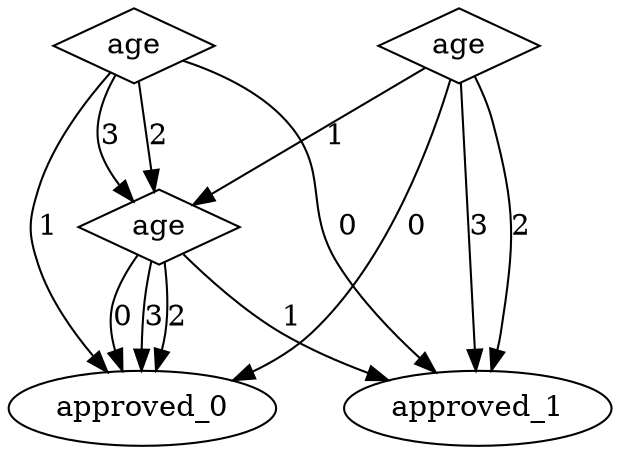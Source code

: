 digraph {
node [label=approved_0,style=""] approved_0
node [label=approved_0,style=""] approved_0
node [label=approved_1,style=""] approved_1
node [label=approved_0,style=""] approved_0
node [label=approved_0,style=""] approved_0
node [label=approved_1,style=""] approved_1
node [label=approved_1,style=""] approved_1
node [label=approved_1,style=""] approved_1
node [label=approved_0,style=""] approved_0
node [label=age,shape="diamond",style=""] 2
node [label=age,shape="diamond",style=""] 1
node [label=age,shape="diamond",style=""] 0

2 -> approved_0 [label="3"]
2 -> approved_0 [label="2"]
2 -> approved_1 [label="1"]
2 -> approved_0 [label="0"]
1 -> 2 [label="3"]
1 -> 2 [label="2"]
1 -> approved_0 [label="1"]
1 -> approved_1 [label="0"]
0 -> approved_1 [label="3"]
0 -> approved_1 [label="2"]
0 -> 2 [label="1"]
0 -> approved_0 [label="0"]
}